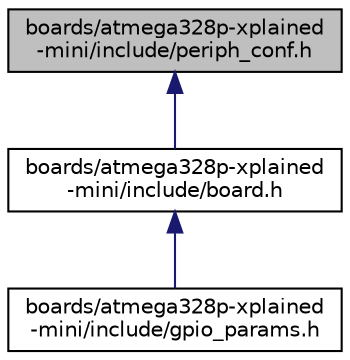 digraph "boards/atmega328p-xplained-mini/include/periph_conf.h"
{
 // LATEX_PDF_SIZE
  edge [fontname="Helvetica",fontsize="10",labelfontname="Helvetica",labelfontsize="10"];
  node [fontname="Helvetica",fontsize="10",shape=record];
  Node1 [label="boards/atmega328p-xplained\l-mini/include/periph_conf.h",height=0.2,width=0.4,color="black", fillcolor="grey75", style="filled", fontcolor="black",tooltip="Peripheral MCU configuration for the ATmega328p xplained mini \"board\"."];
  Node1 -> Node2 [dir="back",color="midnightblue",fontsize="10",style="solid",fontname="Helvetica"];
  Node2 [label="boards/atmega328p-xplained\l-mini/include/board.h",height=0.2,width=0.4,color="black", fillcolor="white", style="filled",URL="$atmega328p-xplained-mini_2include_2board_8h.html",tooltip="Board specific definitions for the standalone ATmega328p \"board\"."];
  Node2 -> Node3 [dir="back",color="midnightblue",fontsize="10",style="solid",fontname="Helvetica"];
  Node3 [label="boards/atmega328p-xplained\l-mini/include/gpio_params.h",height=0.2,width=0.4,color="black", fillcolor="white", style="filled",URL="$atmega328p-xplained-mini_2include_2gpio__params_8h.html",tooltip="Configuration of SAUL mapped GPIO pins."];
}
